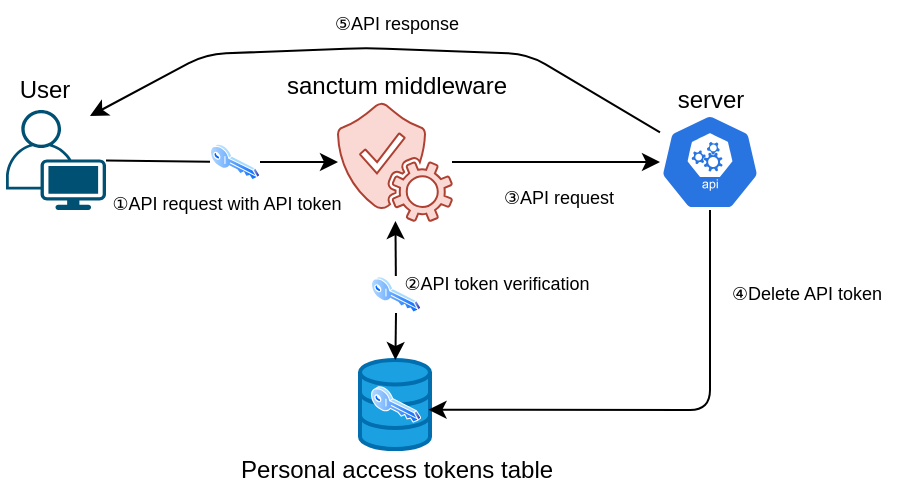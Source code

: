 <mxfile>
    <diagram id="9_13u_5X1s0VoD0Ztq1t" name="Page-1">
        <mxGraphModel dx="692" dy="436" grid="0" gridSize="10" guides="1" tooltips="1" connect="1" arrows="1" fold="1" page="1" pageScale="1" pageWidth="827" pageHeight="1169" background="#ffffff" math="0" shadow="0">
            <root>
                <mxCell id="0"/>
                <mxCell id="1" parent="0"/>
                <mxCell id="62" value="" style="points=[[0.35,0,0],[0.98,0.51,0],[1,0.71,0],[0.67,1,0],[0,0.795,0],[0,0.65,0]];verticalLabelPosition=bottom;sketch=0;html=1;verticalAlign=top;aspect=fixed;align=center;pointerEvents=1;shape=mxgraph.cisco19.user;fillColor=#005073;strokeColor=none;" parent="1" vertex="1">
                    <mxGeometry x="69" y="869" width="50" height="50" as="geometry"/>
                </mxCell>
                <mxCell id="64" style="edgeStyle=none;html=1;entryX=0.84;entryY=0.06;entryDx=0;entryDy=0;entryPerimeter=0;strokeColor=#000000;" parent="1" source="65" target="62" edge="1">
                    <mxGeometry relative="1" as="geometry">
                        <Array as="points">
                            <mxPoint x="330" y="841"/>
                            <mxPoint x="249" y="838"/>
                            <mxPoint x="169" y="841"/>
                        </Array>
                    </mxGeometry>
                </mxCell>
                <mxCell id="65" value="" style="sketch=0;html=1;dashed=0;whitespace=wrap;fillColor=#2875E2;strokeColor=#ffffff;points=[[0.005,0.63,0],[0.1,0.2,0],[0.9,0.2,0],[0.5,0,0],[0.995,0.63,0],[0.72,0.99,0],[0.5,1,0],[0.28,0.99,0]];verticalLabelPosition=bottom;align=center;verticalAlign=top;shape=mxgraph.kubernetes.icon;prIcon=api" parent="1" vertex="1">
                    <mxGeometry x="396" y="871" width="50" height="48" as="geometry"/>
                </mxCell>
                <mxCell id="66" value="" style="edgeStyle=none;html=1;strokeColor=#000000;" parent="1" source="68" target="65" edge="1">
                    <mxGeometry relative="1" as="geometry"/>
                </mxCell>
                <mxCell id="68" value="" style="sketch=0;pointerEvents=1;shadow=0;dashed=0;html=1;strokeColor=#ae4132;fillColor=#fad9d5;labelPosition=center;verticalLabelPosition=bottom;verticalAlign=top;outlineConnect=0;align=center;shape=mxgraph.office.services.verification_service;" parent="1" vertex="1">
                    <mxGeometry x="235" y="865.5" width="57" height="59" as="geometry"/>
                </mxCell>
                <mxCell id="69" value="" style="html=1;verticalLabelPosition=bottom;align=center;labelBackgroundColor=#ffffff;verticalAlign=top;strokeWidth=2;strokeColor=#006EAF;shadow=0;dashed=0;shape=mxgraph.ios7.icons.data;fillColor=#1ba1e2;fontColor=#ffffff;" parent="1" vertex="1">
                    <mxGeometry x="246" y="994" width="35" height="44.55" as="geometry"/>
                </mxCell>
                <mxCell id="63" value="" style="edgeStyle=none;html=1;strokeColor=#000000;startArrow=none;startFill=0;entryX=0.979;entryY=0.557;entryDx=0;entryDy=0;entryPerimeter=0;" parent="1" source="65" target="69" edge="1">
                    <mxGeometry relative="1" as="geometry">
                        <mxPoint x="421" y="994" as="targetPoint"/>
                        <Array as="points">
                            <mxPoint x="421" y="1019"/>
                        </Array>
                    </mxGeometry>
                </mxCell>
                <mxCell id="71" value="" style="edgeStyle=none;html=1;strokeColor=#000000;endArrow=none;" parent="1" source="62" target="72" edge="1">
                    <mxGeometry relative="1" as="geometry">
                        <mxPoint x="131" y="895" as="sourcePoint"/>
                        <mxPoint x="235" y="895.0" as="targetPoint"/>
                    </mxGeometry>
                </mxCell>
                <mxCell id="72" value="" style="aspect=fixed;perimeter=ellipsePerimeter;html=1;align=center;shadow=0;dashed=0;spacingTop=3;image;image=img/lib/active_directory/key.svg;labelBackgroundColor=#FFFFFF;labelBorderColor=none;fontSize=9;fontColor=#000000;" parent="1" vertex="1">
                    <mxGeometry x="171" y="885.75" width="25" height="18.5" as="geometry"/>
                </mxCell>
                <mxCell id="61" value="" style="edgeStyle=none;html=1;strokeColor=#000000;startArrow=none;" parent="1" source="72" target="68" edge="1">
                    <mxGeometry relative="1" as="geometry"/>
                </mxCell>
                <mxCell id="73" value="&lt;font style=&quot;font-size: 12px;&quot;&gt;User&lt;/font&gt;" style="text;html=1;align=center;verticalAlign=middle;resizable=0;points=[];autosize=1;strokeColor=none;fillColor=none;fontSize=9;fontColor=#000000;" parent="1" vertex="1">
                    <mxGeometry x="66" y="846" width="43" height="26" as="geometry"/>
                </mxCell>
                <mxCell id="74" value="&lt;font style=&quot;font-size: 12px;&quot;&gt;sanctum middleware&lt;/font&gt;" style="text;html=1;align=center;verticalAlign=middle;resizable=0;points=[];autosize=1;strokeColor=none;fillColor=none;fontSize=9;fontColor=#000000;" parent="1" vertex="1">
                    <mxGeometry x="200" y="844" width="128" height="26" as="geometry"/>
                </mxCell>
                <mxCell id="75" value="&lt;font style=&quot;font-size: 12px;&quot;&gt;server&lt;/font&gt;" style="text;html=1;align=center;verticalAlign=middle;resizable=0;points=[];autosize=1;strokeColor=none;fillColor=none;fontSize=9;fontColor=#000000;" parent="1" vertex="1">
                    <mxGeometry x="395.5" y="851" width="51" height="26" as="geometry"/>
                </mxCell>
                <mxCell id="79" value="" style="edgeStyle=none;html=1;strokeColor=#000000;startArrow=classic;startFill=1;endArrow=none;" parent="1" source="68" target="78" edge="1">
                    <mxGeometry relative="1" as="geometry">
                        <mxPoint x="263.5" y="924.5" as="sourcePoint"/>
                        <mxPoint x="263.5" y="994" as="targetPoint"/>
                    </mxGeometry>
                </mxCell>
                <mxCell id="78" value="" style="aspect=fixed;perimeter=ellipsePerimeter;html=1;align=center;shadow=0;dashed=0;spacingTop=3;image;image=img/lib/active_directory/key.svg;labelBackgroundColor=#FFFFFF;labelBorderColor=none;fontSize=9;fontColor=#000000;" parent="1" vertex="1">
                    <mxGeometry x="251.5" y="952" width="25" height="18.5" as="geometry"/>
                </mxCell>
                <mxCell id="67" value="" style="edgeStyle=none;html=1;strokeColor=#000000;startArrow=none;startFill=1;" parent="1" source="78" target="69" edge="1">
                    <mxGeometry relative="1" as="geometry">
                        <mxPoint x="257" y="933" as="sourcePoint"/>
                    </mxGeometry>
                </mxCell>
                <mxCell id="93" value="④Delete API token" style="text;html=1;align=center;verticalAlign=middle;resizable=0;points=[];autosize=1;strokeColor=none;fillColor=none;fontSize=9;fontColor=#000000;" parent="1" vertex="1">
                    <mxGeometry x="422" y="949.75" width="94" height="23" as="geometry"/>
                </mxCell>
                <mxCell id="114" value="&lt;font color=&quot;#000000&quot;&gt;Personal access tokens table&lt;/font&gt;" style="text;html=1;align=center;verticalAlign=middle;resizable=0;points=[];autosize=1;strokeColor=none;fillColor=none;" parent="1" vertex="1">
                    <mxGeometry x="177" y="1035.55" width="174" height="26" as="geometry"/>
                </mxCell>
                <mxCell id="115" value="①API request with API token" style="text;html=1;align=center;verticalAlign=middle;resizable=0;points=[];autosize=1;strokeColor=none;fillColor=none;fontSize=9;fontColor=#000000;" parent="1" vertex="1">
                    <mxGeometry x="112" y="904.25" width="134" height="23" as="geometry"/>
                </mxCell>
                <mxCell id="116" value="" style="aspect=fixed;perimeter=ellipsePerimeter;html=1;align=center;shadow=0;dashed=0;spacingTop=3;image;image=img/lib/active_directory/key.svg;labelBackgroundColor=#FFFFFF;labelBorderColor=none;fontSize=9;fontColor=#000000;" parent="1" vertex="1">
                    <mxGeometry x="251.5" y="1007.02" width="25" height="18.5" as="geometry"/>
                </mxCell>
                <mxCell id="118" value="&lt;font style=&quot;font-size: 9px;&quot;&gt;②API token verification&lt;/font&gt;" style="text;html=1;align=center;verticalAlign=middle;resizable=0;points=[];autosize=1;strokeColor=none;fillColor=none;fontSize=9;fontColor=#000000;" parent="1" vertex="1">
                    <mxGeometry x="258" y="944.25" width="112" height="23" as="geometry"/>
                </mxCell>
                <mxCell id="121" value="⑤API response" style="text;html=1;align=center;verticalAlign=middle;resizable=0;points=[];autosize=1;strokeColor=none;fillColor=none;fontSize=9;fontColor=#000000;" parent="1" vertex="1">
                    <mxGeometry x="223.5" y="814" width="81" height="23" as="geometry"/>
                </mxCell>
                <mxCell id="123" value="③API request" style="text;html=1;align=center;verticalAlign=middle;resizable=0;points=[];autosize=1;strokeColor=none;fillColor=none;fontSize=9;fontColor=#000000;" parent="1" vertex="1">
                    <mxGeometry x="308" y="901.5" width="74" height="23" as="geometry"/>
                </mxCell>
            </root>
        </mxGraphModel>
    </diagram>
</mxfile>
